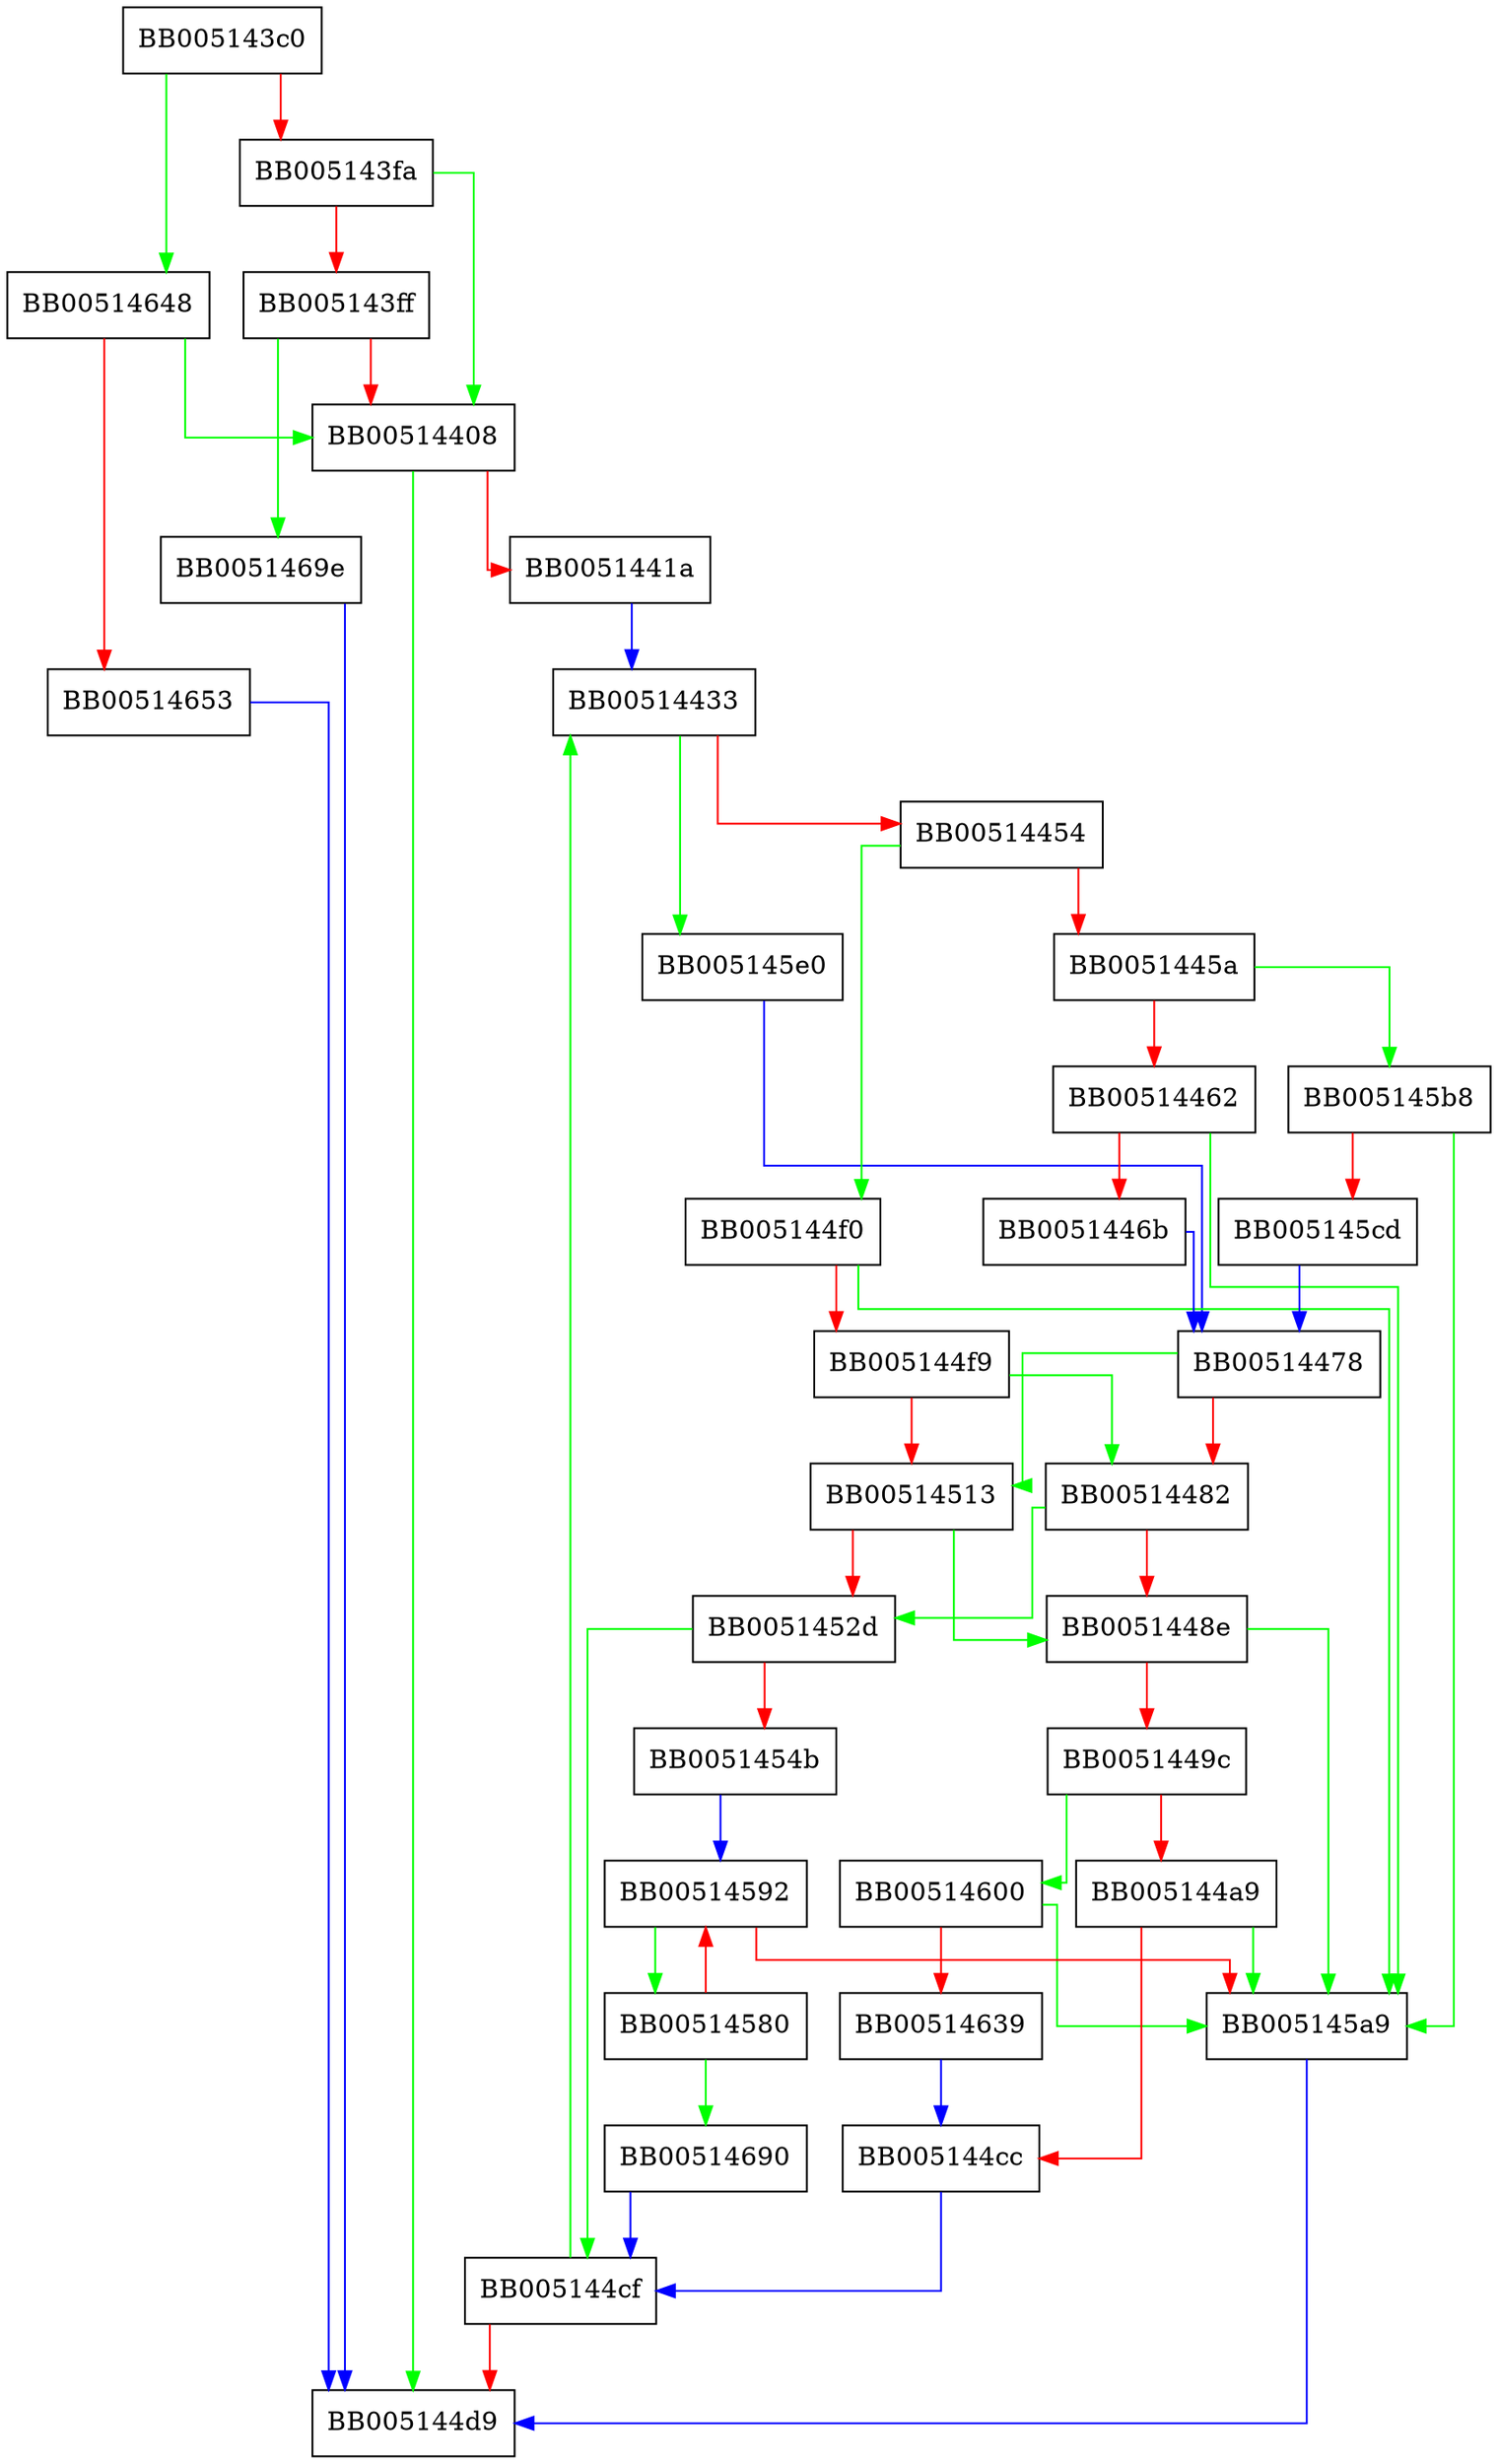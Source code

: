 digraph do_buf {
  node [shape="box"];
  graph [splines=ortho];
  BB005143c0 -> BB00514648 [color="green"];
  BB005143c0 -> BB005143fa [color="red"];
  BB005143fa -> BB00514408 [color="green"];
  BB005143fa -> BB005143ff [color="red"];
  BB005143ff -> BB0051469e [color="green"];
  BB005143ff -> BB00514408 [color="red"];
  BB00514408 -> BB005144d9 [color="green"];
  BB00514408 -> BB0051441a [color="red"];
  BB0051441a -> BB00514433 [color="blue"];
  BB00514433 -> BB005145e0 [color="green"];
  BB00514433 -> BB00514454 [color="red"];
  BB00514454 -> BB005144f0 [color="green"];
  BB00514454 -> BB0051445a [color="red"];
  BB0051445a -> BB005145b8 [color="green"];
  BB0051445a -> BB00514462 [color="red"];
  BB00514462 -> BB005145a9 [color="green"];
  BB00514462 -> BB0051446b [color="red"];
  BB0051446b -> BB00514478 [color="blue"];
  BB00514478 -> BB00514513 [color="green"];
  BB00514478 -> BB00514482 [color="red"];
  BB00514482 -> BB0051452d [color="green"];
  BB00514482 -> BB0051448e [color="red"];
  BB0051448e -> BB005145a9 [color="green"];
  BB0051448e -> BB0051449c [color="red"];
  BB0051449c -> BB00514600 [color="green"];
  BB0051449c -> BB005144a9 [color="red"];
  BB005144a9 -> BB005145a9 [color="green"];
  BB005144a9 -> BB005144cc [color="red"];
  BB005144cc -> BB005144cf [color="blue"];
  BB005144cf -> BB00514433 [color="green"];
  BB005144cf -> BB005144d9 [color="red"];
  BB005144f0 -> BB005145a9 [color="green"];
  BB005144f0 -> BB005144f9 [color="red"];
  BB005144f9 -> BB00514482 [color="green"];
  BB005144f9 -> BB00514513 [color="red"];
  BB00514513 -> BB0051448e [color="green"];
  BB00514513 -> BB0051452d [color="red"];
  BB0051452d -> BB005144cf [color="green"];
  BB0051452d -> BB0051454b [color="red"];
  BB0051454b -> BB00514592 [color="blue"];
  BB00514580 -> BB00514690 [color="green"];
  BB00514580 -> BB00514592 [color="red"];
  BB00514592 -> BB00514580 [color="green"];
  BB00514592 -> BB005145a9 [color="red"];
  BB005145a9 -> BB005144d9 [color="blue"];
  BB005145b8 -> BB005145a9 [color="green"];
  BB005145b8 -> BB005145cd [color="red"];
  BB005145cd -> BB00514478 [color="blue"];
  BB005145e0 -> BB00514478 [color="blue"];
  BB00514600 -> BB005145a9 [color="green"];
  BB00514600 -> BB00514639 [color="red"];
  BB00514639 -> BB005144cc [color="blue"];
  BB00514648 -> BB00514408 [color="green"];
  BB00514648 -> BB00514653 [color="red"];
  BB00514653 -> BB005144d9 [color="blue"];
  BB00514690 -> BB005144cf [color="blue"];
  BB0051469e -> BB005144d9 [color="blue"];
}